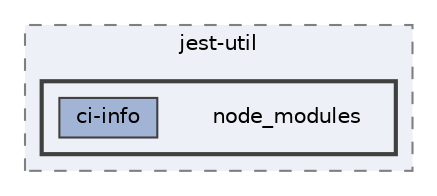 digraph "C:/Users/arisc/OneDrive/Documents/GitHub/FINAL/EcoEats-Project/node_modules/jest-util/node_modules"
{
 // LATEX_PDF_SIZE
  bgcolor="transparent";
  edge [fontname=Helvetica,fontsize=10,labelfontname=Helvetica,labelfontsize=10];
  node [fontname=Helvetica,fontsize=10,shape=box,height=0.2,width=0.4];
  compound=true
  subgraph clusterdir_323bd6b98c8d5daa4741a2b217737a82 {
    graph [ bgcolor="#edf0f7", pencolor="grey50", label="jest-util", fontname=Helvetica,fontsize=10 style="filled,dashed", URL="dir_323bd6b98c8d5daa4741a2b217737a82.html",tooltip=""]
  subgraph clusterdir_c5e0a1ee6d9c4694c829ecee58952524 {
    graph [ bgcolor="#edf0f7", pencolor="grey25", label="", fontname=Helvetica,fontsize=10 style="filled,bold", URL="dir_c5e0a1ee6d9c4694c829ecee58952524.html",tooltip=""]
    dir_c5e0a1ee6d9c4694c829ecee58952524 [shape=plaintext, label="node_modules"];
  dir_605282aa1cb11a0814a03f9c06086b8a [label="ci-info", fillcolor="#a2b4d6", color="grey25", style="filled", URL="dir_605282aa1cb11a0814a03f9c06086b8a.html",tooltip=""];
  }
  }
}

